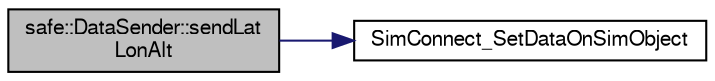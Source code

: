 digraph "safe::DataSender::sendLatLonAlt"
{
  bgcolor="transparent";
  edge [fontname="FreeSans",fontsize="10",labelfontname="FreeSans",labelfontsize="10"];
  node [fontname="FreeSans",fontsize="10",shape=record];
  rankdir="LR";
  Node1 [label="safe::DataSender::sendLat\lLonAlt",height=0.2,width=0.4,color="black", fillcolor="grey75", style="filled" fontcolor="black"];
  Node1 -> Node2 [color="midnightblue",fontsize="10",style="solid",fontname="FreeSans"];
  Node2 [label="SimConnect_SetDataOnSimObject",height=0.2,width=0.4,color="black",URL="$SimConnect_8h.html#a50b8c391aa903eb7b4f3ff55ccea6398"];
}

